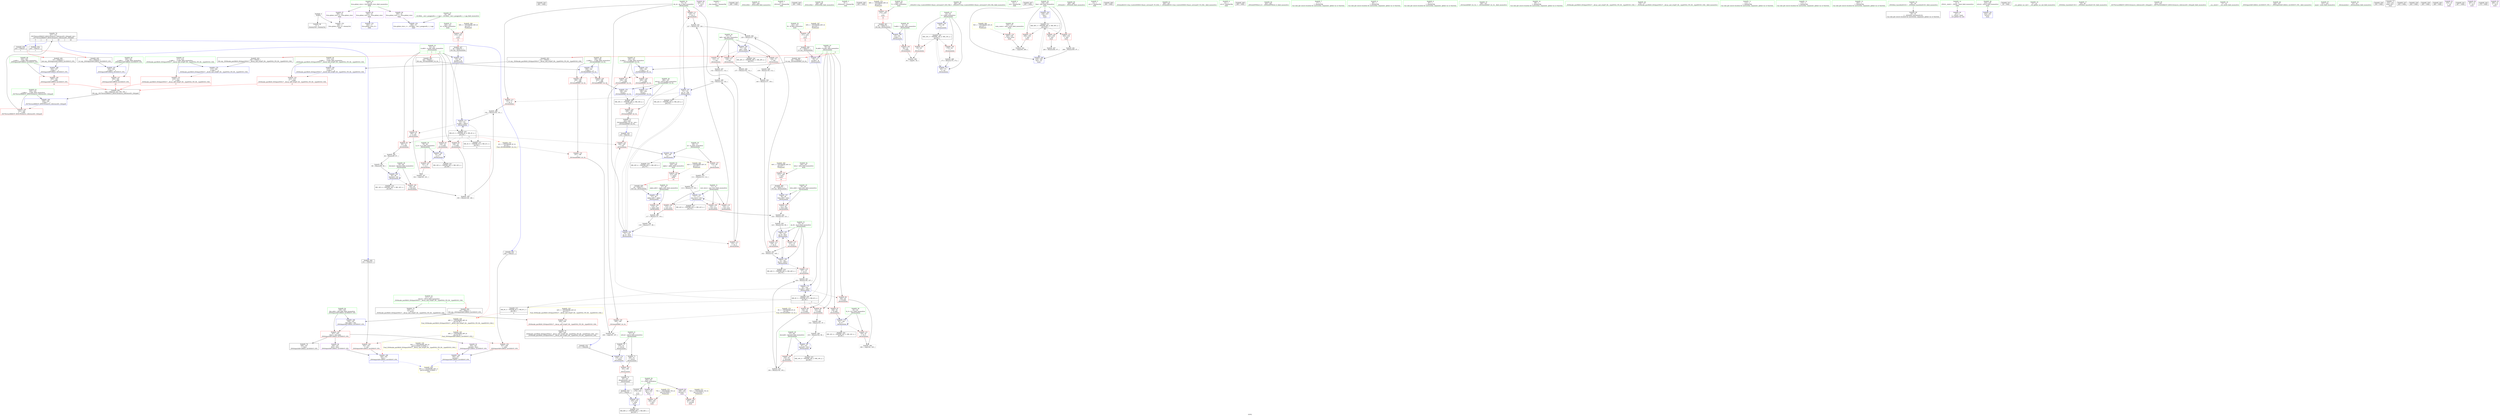 digraph "SVFG" {
	label="SVFG";

	Node0x55b699fe98e0 [shape=record,color=grey,label="{NodeID: 0\nNullPtr}"];
	Node0x55b699fe98e0 -> Node0x55b69a00f7e0[style=solid];
	Node0x55b699fe98e0 -> Node0x55b69a014e40[style=solid];
	Node0x55b69a04dba0 [shape=record,color=black,label="{NodeID: 443\n284 = PHI()\n}"];
	Node0x55b69a00da50 [shape=record,color=red,label="{NodeID: 111\n126\<--73\n\<--nb_A\n_Z6remainiiiix\n}"];
	Node0x55b69a00da50 -> Node0x55b69a0128c0[style=solid];
	Node0x55b69a00c500 [shape=record,color=green,label="{NodeID: 28\n65\<--66\ndecomA\<--decomA_field_insensitive\n_Z6remainiiiix\n}"];
	Node0x55b69a00c500 -> Node0x55b69a00e590[style=solid];
	Node0x55b69a00c500 -> Node0x55b69a015420[style=solid];
	Node0x55b69a01fe50 [shape=record,color=grey,label="{NodeID: 305\n198 = cmp(195, 197, )\n}"];
	Node0x55b69a0142b0 [shape=record,color=red,label="{NodeID: 139\n271\<--242\n\<--B\nmain\n|{<s0>14}}"];
	Node0x55b69a0142b0:s0 -> Node0x55b69a04ed30[style=solid,color=red];
	Node0x55b69a00ecd0 [shape=record,color=green,label="{NodeID: 56\n250\<--251\nr\<--r_field_insensitive\nmain\n}"];
	Node0x55b69a00ecd0 -> Node0x55b69a00fec0[style=solid];
	Node0x55b69a00ecd0 -> Node0x55b69a010910[style=solid];
	Node0x55b69a00ecd0 -> Node0x55b69a0109e0[style=solid];
	Node0x55b69a0159d0 [shape=record,color=blue,label="{NodeID: 167\n73\<--134\nnb_A\<--add\n_Z6remainiiiix\n}"];
	Node0x55b69a0159d0 -> Node0x55b69a00dbf0[style=dashed];
	Node0x55b69a0159d0 -> Node0x55b69a015760[style=dashed];
	Node0x55b69a0159d0 -> Node0x55b69a02cd70[style=dashed];
	Node0x55b69a010540 [shape=record,color=purple,label="{NodeID: 84\n294\<--14\n\<--.str.2\nmain\n}"];
	Node0x55b69a0053a0 [shape=record,color=green,label="{NodeID: 1\n7\<--1\n__dso_handle\<--dummyObj\nGlob }"];
	Node0x55b69a04dca0 [shape=record,color=black,label="{NodeID: 444\n288 = PHI()\n}"];
	Node0x55b69a00db20 [shape=record,color=red,label="{NodeID: 112\n133\<--73\n\<--nb_A\n_Z6remainiiiix\n}"];
	Node0x55b69a00db20 -> Node0x55b69a01f550[style=solid];
	Node0x55b69a00c5d0 [shape=record,color=green,label="{NodeID: 29\n67\<--68\ndecomB\<--decomB_field_insensitive\n_Z6remainiiiix\n}"];
	Node0x55b69a00c5d0 -> Node0x55b69a00d640[style=solid];
	Node0x55b69a00c5d0 -> Node0x55b69a0154f0[style=solid];
	Node0x55b69a01ffd0 [shape=record,color=grey,label="{NodeID: 306\n166 = cmp(164, 165, )\n}"];
	Node0x55b69a014380 [shape=record,color=red,label="{NodeID: 140\n272\<--244\n\<--alpha\nmain\n|{<s0>14}}"];
	Node0x55b69a014380:s0 -> Node0x55b69a04ee70[style=solid,color=red];
	Node0x55b69a00eda0 [shape=record,color=green,label="{NodeID: 57\n255\<--256\n_ZNSirsERi\<--_ZNSirsERi_field_insensitive\n}"];
	Node0x55b69a015aa0 [shape=record,color=blue,label="{NodeID: 168\n75\<--142\nnb_B\<--add13\n_Z6remainiiiix\n}"];
	Node0x55b69a015aa0 -> Node0x55b69a013040[style=dashed];
	Node0x55b69a015aa0 -> Node0x55b69a015830[style=dashed];
	Node0x55b69a015aa0 -> Node0x55b69a02d270[style=dashed];
	Node0x55b69a010610 [shape=record,color=purple,label="{NodeID: 85\n364\<--16\nllvm.global_ctors_0\<--llvm.global_ctors\nGlob }"];
	Node0x55b69a010610 -> Node0x55b69a014c70[style=solid];
	Node0x55b69a00a690 [shape=record,color=green,label="{NodeID: 2\n8\<--1\n_ZSt3cin\<--dummyObj\nGlob }"];
	Node0x55b69a04dd70 [shape=record,color=black,label="{NodeID: 445\n290 = PHI()\n}"];
	Node0x55b69a01c740 [shape=record,color=grey,label="{NodeID: 279\n111 = Binary(110, 112, )\n}"];
	Node0x55b69a01c740 -> Node0x55b69a01cec0[style=solid];
	Node0x55b69a00dbf0 [shape=record,color=red,label="{NodeID: 113\n151\<--73\n\<--nb_A\n_Z6remainiiiix\n}"];
	Node0x55b69a00dbf0 -> Node0x55b69a01f3d0[style=solid];
	Node0x55b69a00c6a0 [shape=record,color=green,label="{NodeID: 30\n69\<--70\nm\<--m_field_insensitive\n_Z6remainiiiix\n}"];
	Node0x55b69a00c6a0 -> Node0x55b69a00d710[style=solid];
	Node0x55b69a00c6a0 -> Node0x55b69a0155c0[style=solid];
	Node0x55b69a020150 [shape=record,color=grey,label="{NodeID: 307\n162 = cmp(160, 161, )\n}"];
	Node0x55b69a014450 [shape=record,color=red,label="{NodeID: 141\n273\<--246\n\<--beta\nmain\n|{<s0>14}}"];
	Node0x55b69a014450:s0 -> Node0x55b69a04efb0[style=solid,color=red];
	Node0x55b69a00eea0 [shape=record,color=green,label="{NodeID: 58\n268\<--269\n_ZNSirsERx\<--_ZNSirsERx_field_insensitive\n}"];
	Node0x55b69a032670 [shape=record,color=yellow,style=double,label="{NodeID: 335\n42V_1 = ENCHI(MR_42V_0)\npts\{212 \}\nFun[_ZSt9make_pairIRiS0_ESt4pairINSt17__decay_and_stripIT_E6__typeENS2_IT0_E6__typeEEOS3_OS6_]}"];
	Node0x55b69a032670 -> Node0x55b69a013dd0[style=dashed];
	Node0x55b69a015b70 [shape=record,color=blue,label="{NodeID: 169\n79\<--144\nA_O\<--\n_Z6remainiiiix\n}"];
	Node0x55b69a015b70 -> Node0x55b69a013340[style=dashed];
	Node0x55b69a015b70 -> Node0x55b69a015b70[style=dashed];
	Node0x55b69a015b70 -> Node0x55b69a02e070[style=dashed];
	Node0x55b69a010710 [shape=record,color=purple,label="{NodeID: 86\n365\<--16\nllvm.global_ctors_1\<--llvm.global_ctors\nGlob }"];
	Node0x55b69a010710 -> Node0x55b69a014d40[style=solid];
	Node0x55b69a00a720 [shape=record,color=green,label="{NodeID: 3\n9\<--1\n_ZSt4cout\<--dummyObj\nGlob }"];
	Node0x55b69a04dea0 [shape=record,color=black,label="{NodeID: 446\n293 = PHI()\n}"];
	Node0x55b69a01c8c0 [shape=record,color=grey,label="{NodeID: 280\n103 = Binary(102, 99, )\n}"];
	Node0x55b69a01c8c0 -> Node0x55b69a0154f0[style=solid];
	Node0x55b69a00dcc0 [shape=record,color=red,label="{NodeID: 114\n128\<--75\n\<--nb_B\n_Z6remainiiiix\n}"];
	Node0x55b69a00dcc0 -> Node0x55b69a012a40[style=solid];
	Node0x55b69a00c770 [shape=record,color=green,label="{NodeID: 31\n71\<--72\nnew_born\<--new_born_field_insensitive\n_Z6remainiiiix\n}"];
	Node0x55b69a00c770 -> Node0x55b69a00d7e0[style=solid];
	Node0x55b69a00c770 -> Node0x55b69a00d8b0[style=solid];
	Node0x55b69a00c770 -> Node0x55b69a00d980[style=solid];
	Node0x55b69a00c770 -> Node0x55b69a015690[style=solid];
	Node0x55b69a0202d0 [shape=record,color=grey,label="{NodeID: 308\n93 = cmp(91, 92, )\n}"];
	Node0x55b69a014520 [shape=record,color=red,label="{NodeID: 142\n274\<--248\n\<--Y\nmain\n|{<s0>14}}"];
	Node0x55b69a014520:s0 -> Node0x55b69a04f0f0[style=solid,color=red];
	Node0x55b69a00efa0 [shape=record,color=green,label="{NodeID: 59\n280\<--281\n_ZStlsISt11char_traitsIcEERSt13basic_ostreamIcT_ES5_PKc\<--_ZStlsISt11char_traitsIcEERSt13basic_ostreamIcT_ES5_PKc_field_insensitive\n}"];
	Node0x55b69a015c40 [shape=record,color=blue,label="{NodeID: 170\n81\<--146\nB_O\<--\n_Z6remainiiiix\n}"];
	Node0x55b69a015c40 -> Node0x55b69a013410[style=dashed];
	Node0x55b69a015c40 -> Node0x55b69a015c40[style=dashed];
	Node0x55b69a015c40 -> Node0x55b69a02e570[style=dashed];
	Node0x55b69a010810 [shape=record,color=purple,label="{NodeID: 87\n366\<--16\nllvm.global_ctors_2\<--llvm.global_ctors\nGlob }"];
	Node0x55b69a010810 -> Node0x55b69a014e40[style=solid];
	Node0x55b69a00a9d0 [shape=record,color=green,label="{NodeID: 4\n10\<--1\n.str\<--dummyObj\nGlob }"];
	Node0x55b69a04dfa0 [shape=record,color=black,label="{NodeID: 447\n295 = PHI()\n}"];
	Node0x55b69a034ad0 [shape=record,color=yellow,style=double,label="{NodeID: 364\n54V_1 = ENCHI(MR_54V_0)\npts\{237 \}\nFun[main]}"];
	Node0x55b69a034ad0 -> Node0x55b69a013ea0[style=dashed];
	Node0x55b69a01ca40 [shape=record,color=grey,label="{NodeID: 281\n306 = Binary(305, 97, )\n}"];
	Node0x55b69a01ca40 -> Node0x55b69a0167a0[style=solid];
	Node0x55b69a012fb0 [shape=record,color=red,label="{NodeID: 115\n141\<--75\n\<--nb_B\n_Z6remainiiiix\n}"];
	Node0x55b69a012fb0 -> Node0x55b69a012ec0[style=solid];
	Node0x55b69a00c840 [shape=record,color=green,label="{NodeID: 32\n73\<--74\nnb_A\<--nb_A_field_insensitive\n_Z6remainiiiix\n}"];
	Node0x55b69a00c840 -> Node0x55b69a00da50[style=solid];
	Node0x55b69a00c840 -> Node0x55b69a00db20[style=solid];
	Node0x55b69a00c840 -> Node0x55b69a00dbf0[style=solid];
	Node0x55b69a00c840 -> Node0x55b69a015760[style=solid];
	Node0x55b69a00c840 -> Node0x55b69a0159d0[style=solid];
	Node0x55b69a02a070 [shape=record,color=black,label="{NodeID: 309\nMR_36V_3 = PHI(MR_36V_4, MR_36V_2, )\npts\{187 \}\n}"];
	Node0x55b69a02a070 -> Node0x55b69a013680[style=dashed];
	Node0x55b69a0145f0 [shape=record,color=red,label="{NodeID: 143\n292\<--291\n\<--first\nmain\n}"];
	Node0x55b69a00f0a0 [shape=record,color=green,label="{NodeID: 60\n285\<--286\n_ZNSolsEi\<--_ZNSolsEi_field_insensitive\n}"];
	Node0x55b69a015d10 [shape=record,color=blue,label="{NodeID: 171\n53\<--152\nA.addr\<--add15\n_Z6remainiiiix\n}"];
	Node0x55b69a015d10 -> Node0x55b69a010ec0[style=dashed];
	Node0x55b69a015d10 -> Node0x55b69a02af70[style=dashed];
	Node0x55b69a015d10 -> Node0x55b69a02ea70[style=dashed];
	Node0x55b69a010910 [shape=record,color=purple,label="{NodeID: 88\n291\<--250\nfirst\<--r\nmain\n}"];
	Node0x55b69a010910 -> Node0x55b69a0145f0[style=solid];
	Node0x55b69a00aa60 [shape=record,color=green,label="{NodeID: 5\n12\<--1\n.str.1\<--dummyObj\nGlob }"];
	Node0x55b69a04e0a0 [shape=record,color=black,label="{NodeID: 448\n298 = PHI()\n}"];
	Node0x55b69a01cbc0 [shape=record,color=grey,label="{NodeID: 282\n96 = Binary(95, 97, )\n}"];
	Node0x55b69a01cbc0 -> Node0x55b69a01cd40[style=solid];
	Node0x55b69a013040 [shape=record,color=red,label="{NodeID: 116\n157\<--75\n\<--nb_B\n_Z6remainiiiix\n}"];
	Node0x55b69a013040 -> Node0x55b69a01f850[style=solid];
	Node0x55b69a00c910 [shape=record,color=green,label="{NodeID: 33\n75\<--76\nnb_B\<--nb_B_field_insensitive\n_Z6remainiiiix\n}"];
	Node0x55b69a00c910 -> Node0x55b69a00dcc0[style=solid];
	Node0x55b69a00c910 -> Node0x55b69a012fb0[style=solid];
	Node0x55b69a00c910 -> Node0x55b69a013040[style=solid];
	Node0x55b69a00c910 -> Node0x55b69a015830[style=solid];
	Node0x55b69a00c910 -> Node0x55b69a015aa0[style=solid];
	Node0x55b69a02a570 [shape=record,color=black,label="{NodeID: 310\nMR_68V_2 = PHI(MR_68V_3, MR_68V_1, )\npts\{251 \}\n}"];
	Node0x55b69a02a570 -> Node0x55b69a0166d0[style=dashed];
	Node0x55b69a0146c0 [shape=record,color=red,label="{NodeID: 144\n297\<--296\n\<--second\nmain\n}"];
	Node0x55b69a00f1a0 [shape=record,color=green,label="{NodeID: 61\n300\<--301\n_ZSt4endlIcSt11char_traitsIcEERSt13basic_ostreamIT_T0_ES6_\<--_ZSt4endlIcSt11char_traitsIcEERSt13basic_ostreamIT_T0_ES6__field_insensitive\n}"];
	Node0x55b69a033350 [shape=record,color=yellow,style=double,label="{NodeID: 338\n48V_1 = ENCHI(MR_48V_0)\npts\{54 56 \}\nFun[_ZSt9make_pairIRiS0_ESt4pairINSt17__decay_and_stripIT_E6__typeENS2_IT0_E6__typeEEOS3_OS6_]|{<s0>7}}"];
	Node0x55b69a033350:s0 -> Node0x55b69a0339a0[style=dashed,color=red];
	Node0x55b69a015de0 [shape=record,color=blue,label="{NodeID: 172\n55\<--158\nB.addr\<--add17\n_Z6remainiiiix\n}"];
	Node0x55b69a015de0 -> Node0x55b69a00e0b0[style=dashed];
	Node0x55b69a015de0 -> Node0x55b69a02b470[style=dashed];
	Node0x55b69a015de0 -> Node0x55b69a02ef70[style=dashed];
	Node0x55b69a0109e0 [shape=record,color=purple,label="{NodeID: 89\n296\<--250\nsecond\<--r\nmain\n}"];
	Node0x55b69a0109e0 -> Node0x55b69a0146c0[style=solid];
	Node0x55b69a00aaf0 [shape=record,color=green,label="{NodeID: 6\n14\<--1\n.str.2\<--dummyObj\nGlob }"];
	Node0x55b69a04e1a0 [shape=record,color=black,label="{NodeID: 449\n299 = PHI()\n}"];
	Node0x55b69a034c90 [shape=record,color=yellow,style=double,label="{NodeID: 366\n58V_1 = ENCHI(MR_58V_0)\npts\{241 \}\nFun[main]}"];
	Node0x55b69a034c90 -> Node0x55b69a0141e0[style=dashed];
	Node0x55b69a01cd40 [shape=record,color=grey,label="{NodeID: 283\n98 = Binary(96, 99, )\n}"];
	Node0x55b69a01cd40 -> Node0x55b69a015420[style=solid];
	Node0x55b69a0130d0 [shape=record,color=red,label="{NodeID: 117\n131\<--77\n\<--left\n_Z6remainiiiix\n}"];
	Node0x55b69a0130d0 -> Node0x55b69a01f250[style=solid];
	Node0x55b69a00c9e0 [shape=record,color=green,label="{NodeID: 34\n77\<--78\nleft\<--left_field_insensitive\n_Z6remainiiiix\n}"];
	Node0x55b69a00c9e0 -> Node0x55b69a0130d0[style=solid];
	Node0x55b69a00c9e0 -> Node0x55b69a0131a0[style=solid];
	Node0x55b69a00c9e0 -> Node0x55b69a013270[style=solid];
	Node0x55b69a00c9e0 -> Node0x55b69a015900[style=solid];
	Node0x55b69a02aa70 [shape=record,color=black,label="{NodeID: 311\nMR_56V_3 = PHI(MR_56V_4, MR_56V_2, )\npts\{239 \}\n}"];
	Node0x55b69a02aa70 -> Node0x55b69a013f70[style=dashed];
	Node0x55b69a02aa70 -> Node0x55b69a014040[style=dashed];
	Node0x55b69a02aa70 -> Node0x55b69a014110[style=dashed];
	Node0x55b69a02aa70 -> Node0x55b69a0167a0[style=dashed];
	Node0x55b69a014790 [shape=record,color=red,label="{NodeID: 145\n332\<--329\n\<--__t.addr\n_ZSt7forwardIRiEOT_RNSt16remove_referenceIS1_E4typeE\n}"];
	Node0x55b69a014790 -> Node0x55b69a010060[style=solid];
	Node0x55b69a00f2a0 [shape=record,color=green,label="{NodeID: 62\n302\<--303\n_ZNSolsEPFRSoS_E\<--_ZNSolsEPFRSoS_E_field_insensitive\n}"];
	Node0x55b69a033430 [shape=record,color=yellow,style=double,label="{NodeID: 339\n50V_1 = ENCHI(MR_50V_0)\npts\{2120000 2120001 \}\nFun[_ZSt9make_pairIRiS0_ESt4pairINSt17__decay_and_stripIT_E6__typeENS2_IT0_E6__typeEEOS3_OS6_]|{<s0>7|<s1>7}}"];
	Node0x55b69a033430:s0 -> Node0x55b69a016bb0[style=dashed,color=red];
	Node0x55b69a033430:s1 -> Node0x55b69a016c80[style=dashed,color=red];
	Node0x55b69a015eb0 [shape=record,color=blue,label="{NodeID: 173\n63\<--171\ni\<--inc\n_Z6remainiiiix\n}"];
	Node0x55b69a015eb0 -> Node0x55b69a02f470[style=dashed];
	Node0x55b69a010ab0 [shape=record,color=purple,label="{NodeID: 90\n349\<--347\nfirst\<--this1\n_ZNSt4pairIiiEC2IRiS2_Lb1EEEOT_OT0_\n}"];
	Node0x55b69a010ab0 -> Node0x55b69a016bb0[style=solid];
	Node0x55b69a00ab80 [shape=record,color=green,label="{NodeID: 7\n17\<--1\n\<--dummyObj\nCan only get source location for instruction, argument, global var or function.}"];
	Node0x55b69a04e270 [shape=record,color=black,label="{NodeID: 450\n351 = PHI(327, )\n}"];
	Node0x55b69a04e270 -> Node0x55b69a014ad0[style=solid];
	Node0x55b69a034d70 [shape=record,color=yellow,style=double,label="{NodeID: 367\n60V_1 = ENCHI(MR_60V_0)\npts\{243 \}\nFun[main]}"];
	Node0x55b69a034d70 -> Node0x55b69a0142b0[style=dashed];
	Node0x55b69a01cec0 [shape=record,color=grey,label="{NodeID: 284\n113 = Binary(111, 99, )\n}"];
	Node0x55b69a01cec0 -> Node0x55b69a015690[style=solid];
	Node0x55b69a0131a0 [shape=record,color=red,label="{NodeID: 118\n136\<--77\n\<--left\n_Z6remainiiiix\n}"];
	Node0x55b69a0131a0 -> Node0x55b69a01f0d0[style=solid];
	Node0x55b69a00cab0 [shape=record,color=green,label="{NodeID: 35\n79\<--80\nA_O\<--A_O_field_insensitive\n_Z6remainiiiix\n}"];
	Node0x55b69a00cab0 -> Node0x55b69a013340[style=solid];
	Node0x55b69a00cab0 -> Node0x55b69a015b70[style=solid];
	Node0x55b69a02af70 [shape=record,color=black,label="{NodeID: 312\nMR_4V_5 = PHI(MR_4V_4, MR_4V_3, )\npts\{54 \}\n|{<s0>4}}"];
	Node0x55b69a02af70:s0 -> Node0x55b69a033350[style=dashed,color=red];
	Node0x55b69a014860 [shape=record,color=red,label="{NodeID: 146\n347\<--338\nthis1\<--this.addr\n_ZNSt4pairIiiEC2IRiS2_Lb1EEEOT_OT0_\n}"];
	Node0x55b69a014860 -> Node0x55b69a010130[style=solid];
	Node0x55b69a014860 -> Node0x55b69a010ab0[style=solid];
	Node0x55b69a014860 -> Node0x55b69a010b80[style=solid];
	Node0x55b69a00f3a0 [shape=record,color=green,label="{NodeID: 63\n329\<--330\n__t.addr\<--__t.addr_field_insensitive\n_ZSt7forwardIRiEOT_RNSt16remove_referenceIS1_E4typeE\n}"];
	Node0x55b69a00f3a0 -> Node0x55b69a014790[style=solid];
	Node0x55b69a00f3a0 -> Node0x55b69a016870[style=solid];
	Node0x55b69a015f80 [shape=record,color=blue,label="{NodeID: 174\n178\<--175\n\<--call20\n_Z6remainiiiix\n}"];
	Node0x55b69a015f80 -> Node0x55b69a0135b0[style=dashed];
	Node0x55b69a010b80 [shape=record,color=purple,label="{NodeID: 91\n354\<--347\nsecond\<--this1\n_ZNSt4pairIiiEC2IRiS2_Lb1EEEOT_OT0_\n}"];
	Node0x55b69a010b80 -> Node0x55b69a016c80[style=solid];
	Node0x55b69a00b3c0 [shape=record,color=green,label="{NodeID: 8\n89\<--1\n\<--dummyObj\nCan only get source location for instruction, argument, global var or function.}"];
	Node0x55b69a04e470 [shape=record,color=black,label="{NodeID: 451\n356 = PHI(327, )\n}"];
	Node0x55b69a04e470 -> Node0x55b69a014ba0[style=solid];
	Node0x55b69a02d770 [shape=record,color=yellow,style=double,label="{NodeID: 368\n62V_1 = ENCHI(MR_62V_0)\npts\{245 \}\nFun[main]}"];
	Node0x55b69a02d770 -> Node0x55b69a014380[style=dashed];
	Node0x55b69a011fc0 [shape=record,color=grey,label="{NodeID: 285\n117 = Binary(115, 116, )\n}"];
	Node0x55b69a011fc0 -> Node0x55b69a012140[style=solid];
	Node0x55b69a013270 [shape=record,color=red,label="{NodeID: 119\n138\<--77\n\<--left\n_Z6remainiiiix\n}"];
	Node0x55b69a013270 -> Node0x55b69a012440[style=solid];
	Node0x55b69a00cb80 [shape=record,color=green,label="{NodeID: 36\n81\<--82\nB_O\<--B_O_field_insensitive\n_Z6remainiiiix\n}"];
	Node0x55b69a00cb80 -> Node0x55b69a013410[style=solid];
	Node0x55b69a00cb80 -> Node0x55b69a015c40[style=solid];
	Node0x55b69a02b470 [shape=record,color=black,label="{NodeID: 313\nMR_6V_5 = PHI(MR_6V_4, MR_6V_3, )\npts\{56 \}\n|{<s0>4}}"];
	Node0x55b69a02b470:s0 -> Node0x55b69a033350[style=dashed,color=red];
	Node0x55b69a014930 [shape=record,color=red,label="{NodeID: 147\n350\<--340\n\<--__x.addr\n_ZNSt4pairIiiEC2IRiS2_Lb1EEEOT_OT0_\n|{<s0>23}}"];
	Node0x55b69a014930:s0 -> Node0x55b69a04f230[style=solid,color=red];
	Node0x55b69a00f470 [shape=record,color=green,label="{NodeID: 64\n338\<--339\nthis.addr\<--this.addr_field_insensitive\n_ZNSt4pairIiiEC2IRiS2_Lb1EEEOT_OT0_\n}"];
	Node0x55b69a00f470 -> Node0x55b69a014860[style=solid];
	Node0x55b69a00f470 -> Node0x55b69a016940[style=solid];
	Node0x55b69a016050 [shape=record,color=blue,label="{NodeID: 175\n188\<--184\n__a.addr\<--__a\n_ZSt3minIiERKT_S2_S2_\n}"];
	Node0x55b69a016050 -> Node0x55b69a013750[style=dashed];
	Node0x55b69a016050 -> Node0x55b69a013820[style=dashed];
	Node0x55b69a010c50 [shape=record,color=red,label="{NodeID: 92\n95\<--53\n\<--A.addr\n_Z6remainiiiix\n}"];
	Node0x55b69a010c50 -> Node0x55b69a01cbc0[style=solid];
	Node0x55b69a00b450 [shape=record,color=green,label="{NodeID: 9\n97\<--1\n\<--dummyObj\nCan only get source location for instruction, argument, global var or function.}"];
	Node0x55b69a04e5b0 [shape=record,color=black,label="{NodeID: 452\n209 = PHI(53, )\n0th arg _ZSt9make_pairIRiS0_ESt4pairINSt17__decay_and_stripIT_E6__typeENS2_IT0_E6__typeEEOS3_OS6_ }"];
	Node0x55b69a04e5b0 -> Node0x55b69a016390[style=solid];
	Node0x55b69a02d850 [shape=record,color=yellow,style=double,label="{NodeID: 369\n64V_1 = ENCHI(MR_64V_0)\npts\{247 \}\nFun[main]}"];
	Node0x55b69a02d850 -> Node0x55b69a014450[style=dashed];
	Node0x55b69a012140 [shape=record,color=grey,label="{NodeID: 286\n118 = Binary(117, 99, )\n}"];
	Node0x55b69a012140 -> Node0x55b69a015760[style=solid];
	Node0x55b69a013340 [shape=record,color=red,label="{NodeID: 120\n161\<--79\n\<--A_O\n_Z6remainiiiix\n}"];
	Node0x55b69a013340 -> Node0x55b69a020150[style=solid];
	Node0x55b69a00cc50 [shape=record,color=green,label="{NodeID: 37\n106\<--107\n_ZSt3minIiERKT_S2_S2_\<--_ZSt3minIiERKT_S2_S2__field_insensitive\n}"];
	Node0x55b69a02b970 [shape=record,color=black,label="{NodeID: 314\nMR_16V_4 = PHI(MR_16V_3, MR_16V_2, )\npts\{66 \}\n}"];
	Node0x55b69a014a00 [shape=record,color=red,label="{NodeID: 148\n355\<--342\n\<--__y.addr\n_ZNSt4pairIiiEC2IRiS2_Lb1EEEOT_OT0_\n|{<s0>24}}"];
	Node0x55b69a014a00:s0 -> Node0x55b69a04f230[style=solid,color=red];
	Node0x55b69a00f540 [shape=record,color=green,label="{NodeID: 65\n340\<--341\n__x.addr\<--__x.addr_field_insensitive\n_ZNSt4pairIiiEC2IRiS2_Lb1EEEOT_OT0_\n}"];
	Node0x55b69a00f540 -> Node0x55b69a014930[style=solid];
	Node0x55b69a00f540 -> Node0x55b69a016a10[style=solid];
	Node0x55b69a016120 [shape=record,color=blue,label="{NodeID: 176\n190\<--185\n__b.addr\<--__b\n_ZSt3minIiERKT_S2_S2_\n}"];
	Node0x55b69a016120 -> Node0x55b69a0138f0[style=dashed];
	Node0x55b69a016120 -> Node0x55b69a0139c0[style=dashed];
	Node0x55b69a010d20 [shape=record,color=red,label="{NodeID: 93\n144\<--53\n\<--A.addr\n_Z6remainiiiix\n}"];
	Node0x55b69a010d20 -> Node0x55b69a015b70[style=solid];
	Node0x55b69a00b4e0 [shape=record,color=green,label="{NodeID: 10\n99\<--1\n\<--dummyObj\nCan only get source location for instruction, argument, global var or function.}"];
	Node0x55b69a04e6f0 [shape=record,color=black,label="{NodeID: 453\n210 = PHI(55, )\n1st arg _ZSt9make_pairIRiS0_ESt4pairINSt17__decay_and_stripIT_E6__typeENS2_IT0_E6__typeEEOS3_OS6_ }"];
	Node0x55b69a04e6f0 -> Node0x55b69a016460[style=solid];
	Node0x55b69a02d930 [shape=record,color=yellow,style=double,label="{NodeID: 370\n66V_1 = ENCHI(MR_66V_0)\npts\{249 \}\nFun[main]}"];
	Node0x55b69a02d930 -> Node0x55b69a014520[style=dashed];
	Node0x55b69a0122c0 [shape=record,color=grey,label="{NodeID: 287\n283 = Binary(282, 97, )\n}"];
	Node0x55b69a013410 [shape=record,color=red,label="{NodeID: 121\n165\<--81\n\<--B_O\n_Z6remainiiiix\n}"];
	Node0x55b69a013410 -> Node0x55b69a01ffd0[style=solid];
	Node0x55b69a00cd50 [shape=record,color=green,label="{NodeID: 38\n176\<--177\n_ZSt9make_pairIRiS0_ESt4pairINSt17__decay_and_stripIT_E6__typeENS2_IT0_E6__typeEEOS3_OS6_\<--_ZSt9make_pairIRiS0_ESt4pairINSt17__decay_and_stripIT_E6__typeENS2_IT0_E6__typeEEOS3_OS6__field_insensitive\n}"];
	Node0x55b69a02be70 [shape=record,color=black,label="{NodeID: 315\nMR_18V_4 = PHI(MR_18V_3, MR_18V_2, )\npts\{68 \}\n}"];
	Node0x55b69a014ad0 [shape=record,color=red,label="{NodeID: 149\n352\<--351\n\<--call\n_ZNSt4pairIiiEC2IRiS2_Lb1EEEOT_OT0_\n}"];
	Node0x55b69a014ad0 -> Node0x55b69a016bb0[style=solid];
	Node0x55b69a00f610 [shape=record,color=green,label="{NodeID: 66\n342\<--343\n__y.addr\<--__y.addr_field_insensitive\n_ZNSt4pairIiiEC2IRiS2_Lb1EEEOT_OT0_\n}"];
	Node0x55b69a00f610 -> Node0x55b69a014a00[style=solid];
	Node0x55b69a00f610 -> Node0x55b69a016ae0[style=solid];
	Node0x55b69a0161f0 [shape=record,color=blue,label="{NodeID: 177\n186\<--200\nretval\<--\n_ZSt3minIiERKT_S2_S2_\n}"];
	Node0x55b69a0161f0 -> Node0x55b69a02a070[style=dashed];
	Node0x55b69a010df0 [shape=record,color=red,label="{NodeID: 94\n148\<--53\n\<--A.addr\n_Z6remainiiiix\n}"];
	Node0x55b69a010df0 -> Node0x55b69a01f6d0[style=solid];
	Node0x55b69a00b5b0 [shape=record,color=green,label="{NodeID: 11\n112\<--1\n\<--dummyObj\nCan only get source location for instruction, argument, global var or function.}"];
	Node0x55b69a04e830 [shape=record,color=black,label="{NodeID: 454\n335 = PHI(211, )\n0th arg _ZNSt4pairIiiEC2IRiS2_Lb1EEEOT_OT0_ }"];
	Node0x55b69a04e830 -> Node0x55b69a016940[style=solid];
	Node0x55b69a012440 [shape=record,color=grey,label="{NodeID: 288\n139 = Binary(138, 112, )\n}"];
	Node0x55b69a012440 -> Node0x55b69a01fb50[style=solid];
	Node0x55b69a0134e0 [shape=record,color=red,label="{NodeID: 122\n108\<--105\n\<--call\n_Z6remainiiiix\n}"];
	Node0x55b69a0134e0 -> Node0x55b69a0155c0[style=solid];
	Node0x55b69a00ce50 [shape=record,color=green,label="{NodeID: 39\n186\<--187\nretval\<--retval_field_insensitive\n_ZSt3minIiERKT_S2_S2_\n}"];
	Node0x55b69a00ce50 -> Node0x55b69a013680[style=solid];
	Node0x55b69a00ce50 -> Node0x55b69a0161f0[style=solid];
	Node0x55b69a00ce50 -> Node0x55b69a0162c0[style=solid];
	Node0x55b69a02c370 [shape=record,color=black,label="{NodeID: 316\nMR_20V_4 = PHI(MR_20V_3, MR_20V_2, )\npts\{70 \}\n}"];
	Node0x55b69a014ba0 [shape=record,color=red,label="{NodeID: 150\n357\<--356\n\<--call2\n_ZNSt4pairIiiEC2IRiS2_Lb1EEEOT_OT0_\n}"];
	Node0x55b69a014ba0 -> Node0x55b69a016c80[style=solid];
	Node0x55b69a00f6e0 [shape=record,color=green,label="{NodeID: 67\n18\<--360\n_GLOBAL__sub_I_pangjun92_1_1.cpp\<--_GLOBAL__sub_I_pangjun92_1_1.cpp_field_insensitive\n}"];
	Node0x55b69a00f6e0 -> Node0x55b69a014d40[style=solid];
	Node0x55b69a0162c0 [shape=record,color=blue,label="{NodeID: 178\n186\<--203\nretval\<--\n_ZSt3minIiERKT_S2_S2_\n}"];
	Node0x55b69a0162c0 -> Node0x55b69a02a070[style=dashed];
	Node0x55b69a010ec0 [shape=record,color=red,label="{NodeID: 95\n160\<--53\n\<--A.addr\n_Z6remainiiiix\n}"];
	Node0x55b69a010ec0 -> Node0x55b69a020150[style=solid];
	Node0x55b69a00b680 [shape=record,color=green,label="{NodeID: 12\n172\<--1\n\<--dummyObj\nCan only get source location for instruction, argument, global var or function.}"];
	Node0x55b69a04e970 [shape=record,color=black,label="{NodeID: 455\n336 = PHI(220, )\n1st arg _ZNSt4pairIiiEC2IRiS2_Lb1EEEOT_OT0_ }"];
	Node0x55b69a04e970 -> Node0x55b69a016a10[style=solid];
	Node0x55b69a02daf0 [shape=record,color=yellow,style=double,label="{NodeID: 372\n70V_1 = ENCHI(MR_70V_0)\npts\{2510000 \}\nFun[main]}"];
	Node0x55b69a02daf0 -> Node0x55b69a0145f0[style=dashed];
	Node0x55b69a0125c0 [shape=record,color=grey,label="{NodeID: 289\n171 = Binary(170, 172, )\n}"];
	Node0x55b69a0125c0 -> Node0x55b69a015eb0[style=solid];
	Node0x55b69a0135b0 [shape=record,color=red,label="{NodeID: 123\n181\<--180\n\<--\n_Z6remainiiiix\n}"];
	Node0x55b69a0135b0 -> Node0x55b69a00fb80[style=solid];
	Node0x55b69a00cf20 [shape=record,color=green,label="{NodeID: 40\n188\<--189\n__a.addr\<--__a.addr_field_insensitive\n_ZSt3minIiERKT_S2_S2_\n}"];
	Node0x55b69a00cf20 -> Node0x55b69a013750[style=solid];
	Node0x55b69a00cf20 -> Node0x55b69a013820[style=solid];
	Node0x55b69a00cf20 -> Node0x55b69a016050[style=solid];
	Node0x55b69a02c870 [shape=record,color=black,label="{NodeID: 317\nMR_22V_4 = PHI(MR_22V_3, MR_22V_2, )\npts\{72 \}\n}"];
	Node0x55b69a014c70 [shape=record,color=blue,label="{NodeID: 151\n364\<--17\nllvm.global_ctors_0\<--\nGlob }"];
	Node0x55b69a00f7e0 [shape=record,color=black,label="{NodeID: 68\n2\<--3\ndummyVal\<--dummyVal\n}"];
	Node0x55b69a0339a0 [shape=record,color=yellow,style=double,label="{NodeID: 345\n48V_1 = ENCHI(MR_48V_0)\npts\{54 56 \}\nFun[_ZNSt4pairIiiEC2IRiS2_Lb1EEEOT_OT0_]}"];
	Node0x55b69a0339a0 -> Node0x55b69a014ad0[style=dashed];
	Node0x55b69a0339a0 -> Node0x55b69a014ba0[style=dashed];
	Node0x55b69a016390 [shape=record,color=blue,label="{NodeID: 179\n213\<--209\n__x.addr\<--__x\n_ZSt9make_pairIRiS0_ESt4pairINSt17__decay_and_stripIT_E6__typeENS2_IT0_E6__typeEEOS3_OS6_\n}"];
	Node0x55b69a016390 -> Node0x55b69a013c30[style=dashed];
	Node0x55b69a00de40 [shape=record,color=red,label="{NodeID: 96\n101\<--55\n\<--B.addr\n_Z6remainiiiix\n}"];
	Node0x55b69a00de40 -> Node0x55b69a012740[style=solid];
	Node0x55b69a00b750 [shape=record,color=green,label="{NodeID: 13\n253\<--1\n\<--dummyObj\nCan only get source location for instruction, argument, global var or function.}"];
	Node0x55b69a04eab0 [shape=record,color=black,label="{NodeID: 456\n337 = PHI(224, )\n2nd arg _ZNSt4pairIiiEC2IRiS2_Lb1EEEOT_OT0_ }"];
	Node0x55b69a04eab0 -> Node0x55b69a016ae0[style=solid];
	Node0x55b69a02dbd0 [shape=record,color=yellow,style=double,label="{NodeID: 373\n72V_1 = ENCHI(MR_72V_0)\npts\{2510001 \}\nFun[main]}"];
	Node0x55b69a02dbd0 -> Node0x55b69a0146c0[style=dashed];
	Node0x55b69a012740 [shape=record,color=grey,label="{NodeID: 290\n102 = Binary(101, 97, )\n}"];
	Node0x55b69a012740 -> Node0x55b69a01c8c0[style=solid];
	Node0x55b69a013680 [shape=record,color=red,label="{NodeID: 124\n206\<--186\n\<--retval\n_ZSt3minIiERKT_S2_S2_\n}"];
	Node0x55b69a013680 -> Node0x55b69a00fc50[style=solid];
	Node0x55b69a00cff0 [shape=record,color=green,label="{NodeID: 41\n190\<--191\n__b.addr\<--__b.addr_field_insensitive\n_ZSt3minIiERKT_S2_S2_\n}"];
	Node0x55b69a00cff0 -> Node0x55b69a0138f0[style=solid];
	Node0x55b69a00cff0 -> Node0x55b69a0139c0[style=solid];
	Node0x55b69a00cff0 -> Node0x55b69a016120[style=solid];
	Node0x55b69a02cd70 [shape=record,color=black,label="{NodeID: 318\nMR_24V_5 = PHI(MR_24V_4, MR_24V_2, )\npts\{74 \}\n}"];
	Node0x55b69a014d40 [shape=record,color=blue,label="{NodeID: 152\n365\<--18\nllvm.global_ctors_1\<--_GLOBAL__sub_I_pangjun92_1_1.cpp\nGlob }"];
	Node0x55b69a00f8e0 [shape=record,color=black,label="{NodeID: 69\n29\<--30\n\<--_ZNSt8ios_base4InitD1Ev\nCan only get source location for instruction, argument, global var or function.}"];
	Node0x55b69a03b8b0 [shape=record,color=yellow,style=double,label="{NodeID: 429\n50V_2 = CSCHI(MR_50V_1)\npts\{2120000 2120001 \}\nCS[]}"];
	Node0x55b69a016460 [shape=record,color=blue,label="{NodeID: 180\n215\<--210\n__y.addr\<--__y\n_ZSt9make_pairIRiS0_ESt4pairINSt17__decay_and_stripIT_E6__typeENS2_IT0_E6__typeEEOS3_OS6_\n}"];
	Node0x55b69a016460 -> Node0x55b69a013d00[style=dashed];
	Node0x55b69a00df10 [shape=record,color=red,label="{NodeID: 97\n146\<--55\n\<--B.addr\n_Z6remainiiiix\n}"];
	Node0x55b69a00df10 -> Node0x55b69a015c40[style=solid];
	Node0x55b69a00b850 [shape=record,color=green,label="{NodeID: 14\n4\<--6\n_ZStL8__ioinit\<--_ZStL8__ioinit_field_insensitive\nGlob }"];
	Node0x55b69a00b850 -> Node0x55b69a010200[style=solid];
	Node0x55b69a04ebf0 [shape=record,color=black,label="{NodeID: 457\n46 = PHI(270, )\n0th arg _Z6remainiiiix }"];
	Node0x55b69a04ebf0 -> Node0x55b69a014f40[style=solid];
	Node0x55b69a02dcb0 [shape=record,color=yellow,style=double,label="{NodeID: 374\n4V_1 = ENCHI(MR_4V_0)\npts\{54 \}\nFun[_ZSt3minIiERKT_S2_S2_]}"];
	Node0x55b69a02dcb0 -> Node0x55b69a013b60[style=dashed];
	Node0x55b69a0128c0 [shape=record,color=grey,label="{NodeID: 291\n127 = Binary(125, 126, )\n}"];
	Node0x55b69a0128c0 -> Node0x55b69a012a40[style=solid];
	Node0x55b69a013750 [shape=record,color=red,label="{NodeID: 125\n196\<--188\n\<--__a.addr\n_ZSt3minIiERKT_S2_S2_\n}"];
	Node0x55b69a013750 -> Node0x55b69a013b60[style=solid];
	Node0x55b69a00d0c0 [shape=record,color=green,label="{NodeID: 42\n211\<--212\nretval\<--retval_field_insensitive\n_ZSt9make_pairIRiS0_ESt4pairINSt17__decay_and_stripIT_E6__typeENS2_IT0_E6__typeEEOS3_OS6_\n|{|<s1>7}}"];
	Node0x55b69a00d0c0 -> Node0x55b69a00fd20[style=solid];
	Node0x55b69a00d0c0:s1 -> Node0x55b69a04e830[style=solid,color=red];
	Node0x55b69a02d270 [shape=record,color=black,label="{NodeID: 319\nMR_26V_5 = PHI(MR_26V_4, MR_26V_2, )\npts\{76 \}\n}"];
	Node0x55b69a014e40 [shape=record,color=blue, style = dotted,label="{NodeID: 153\n366\<--3\nllvm.global_ctors_2\<--dummyVal\nGlob }"];
	Node0x55b69a00f9e0 [shape=record,color=black,label="{NodeID: 70\n178\<--51\n\<--retval\n_Z6remainiiiix\n}"];
	Node0x55b69a00f9e0 -> Node0x55b69a015f80[style=solid];
	Node0x55b69a04b200 [shape=record,color=black,label="{NodeID: 430\n105 = PHI(183, )\n}"];
	Node0x55b69a04b200 -> Node0x55b69a0134e0[style=solid];
	Node0x55b69a016530 [shape=record,color=blue,label="{NodeID: 181\n234\<--253\nretval\<--\nmain\n}"];
	Node0x55b69a00dfe0 [shape=record,color=red,label="{NodeID: 98\n154\<--55\n\<--B.addr\n_Z6remainiiiix\n}"];
	Node0x55b69a00dfe0 -> Node0x55b69a01f9d0[style=solid];
	Node0x55b69a00b950 [shape=record,color=green,label="{NodeID: 15\n16\<--20\nllvm.global_ctors\<--llvm.global_ctors_field_insensitive\nGlob }"];
	Node0x55b69a00b950 -> Node0x55b69a010610[style=solid];
	Node0x55b69a00b950 -> Node0x55b69a010710[style=solid];
	Node0x55b69a00b950 -> Node0x55b69a010810[style=solid];
	Node0x55b69a04ed30 [shape=record,color=black,label="{NodeID: 458\n47 = PHI(271, )\n1st arg _Z6remainiiiix }"];
	Node0x55b69a04ed30 -> Node0x55b69a015010[style=solid];
	Node0x55b69a02ddc0 [shape=record,color=yellow,style=double,label="{NodeID: 375\n6V_1 = ENCHI(MR_6V_0)\npts\{56 \}\nFun[_ZSt3minIiERKT_S2_S2_]}"];
	Node0x55b69a02ddc0 -> Node0x55b69a013a90[style=dashed];
	Node0x55b69a012a40 [shape=record,color=grey,label="{NodeID: 292\n129 = Binary(127, 128, )\n}"];
	Node0x55b69a012a40 -> Node0x55b69a015900[style=solid];
	Node0x55b69a013820 [shape=record,color=red,label="{NodeID: 126\n203\<--188\n\<--__a.addr\n_ZSt3minIiERKT_S2_S2_\n}"];
	Node0x55b69a013820 -> Node0x55b69a0162c0[style=solid];
	Node0x55b69a00d190 [shape=record,color=green,label="{NodeID: 43\n213\<--214\n__x.addr\<--__x.addr_field_insensitive\n_ZSt9make_pairIRiS0_ESt4pairINSt17__decay_and_stripIT_E6__typeENS2_IT0_E6__typeEEOS3_OS6_\n}"];
	Node0x55b69a00d190 -> Node0x55b69a013c30[style=solid];
	Node0x55b69a00d190 -> Node0x55b69a016390[style=solid];
	Node0x55b69a02df80 [shape=record,color=black,label="{NodeID: 320\nMR_28V_4 = PHI(MR_28V_3, MR_28V_2, )\npts\{78 \}\n}"];
	Node0x55b69a014f40 [shape=record,color=blue,label="{NodeID: 154\n53\<--46\nA.addr\<--A\n_Z6remainiiiix\n}"];
	Node0x55b69a014f40 -> Node0x55b69a02ea70[style=dashed];
	Node0x55b69a00fab0 [shape=record,color=black,label="{NodeID: 71\n180\<--51\n\<--retval\n_Z6remainiiiix\n}"];
	Node0x55b69a00fab0 -> Node0x55b69a0135b0[style=solid];
	Node0x55b69a04d000 [shape=record,color=black,label="{NodeID: 431\n28 = PHI()\n}"];
	Node0x55b69a016600 [shape=record,color=blue,label="{NodeID: 182\n238\<--253\nline\<--\nmain\n}"];
	Node0x55b69a016600 -> Node0x55b69a02aa70[style=dashed];
	Node0x55b69a00e0b0 [shape=record,color=red,label="{NodeID: 99\n164\<--55\n\<--B.addr\n_Z6remainiiiix\n}"];
	Node0x55b69a00e0b0 -> Node0x55b69a01ffd0[style=solid];
	Node0x55b69a00ba50 [shape=record,color=green,label="{NodeID: 16\n21\<--22\n__cxx_global_var_init\<--__cxx_global_var_init_field_insensitive\n}"];
	Node0x55b69a04ee70 [shape=record,color=black,label="{NodeID: 459\n48 = PHI(272, )\n2nd arg _Z6remainiiiix }"];
	Node0x55b69a04ee70 -> Node0x55b69a0150e0[style=solid];
	Node0x55b69a012bc0 [shape=record,color=grey,label="{NodeID: 293\n123 = Binary(122, 99, )\n}"];
	Node0x55b69a012bc0 -> Node0x55b69a015830[style=solid];
	Node0x55b69a0138f0 [shape=record,color=red,label="{NodeID: 127\n194\<--190\n\<--__b.addr\n_ZSt3minIiERKT_S2_S2_\n}"];
	Node0x55b69a0138f0 -> Node0x55b69a013a90[style=solid];
	Node0x55b69a00d260 [shape=record,color=green,label="{NodeID: 44\n215\<--216\n__y.addr\<--__y.addr_field_insensitive\n_ZSt9make_pairIRiS0_ESt4pairINSt17__decay_and_stripIT_E6__typeENS2_IT0_E6__typeEEOS3_OS6_\n}"];
	Node0x55b69a00d260 -> Node0x55b69a013d00[style=solid];
	Node0x55b69a00d260 -> Node0x55b69a016460[style=solid];
	Node0x55b69a02e070 [shape=record,color=black,label="{NodeID: 321\nMR_30V_4 = PHI(MR_30V_3, MR_30V_2, )\npts\{80 \}\n}"];
	Node0x55b69a015010 [shape=record,color=blue,label="{NodeID: 155\n55\<--47\nB.addr\<--B\n_Z6remainiiiix\n}"];
	Node0x55b69a015010 -> Node0x55b69a02ef70[style=dashed];
	Node0x55b69a00fb80 [shape=record,color=black,label="{NodeID: 72\n45\<--181\n_Z6remainiiiix_ret\<--\n_Z6remainiiiix\n|{<s0>14}}"];
	Node0x55b69a00fb80:s0 -> Node0x55b69a04d1a0[style=solid,color=blue];
	Node0x55b69a04d0d0 [shape=record,color=black,label="{NodeID: 432\n175 = PHI(208, )\n}"];
	Node0x55b69a04d0d0 -> Node0x55b69a015f80[style=solid];
	Node0x55b69a0166d0 [shape=record,color=blue,label="{NodeID: 183\n276\<--275\n\<--call6\nmain\n}"];
	Node0x55b69a0166d0 -> Node0x55b69a02a570[style=dashed];
	Node0x55b69a00e180 [shape=record,color=red,label="{NodeID: 100\n116\<--57\n\<--alpha.addr\n_Z6remainiiiix\n}"];
	Node0x55b69a00e180 -> Node0x55b69a011fc0[style=solid];
	Node0x55b69a00bb50 [shape=record,color=green,label="{NodeID: 17\n25\<--26\n_ZNSt8ios_base4InitC1Ev\<--_ZNSt8ios_base4InitC1Ev_field_insensitive\n}"];
	Node0x55b69a04efb0 [shape=record,color=black,label="{NodeID: 460\n49 = PHI(273, )\n3rd arg _Z6remainiiiix }"];
	Node0x55b69a04efb0 -> Node0x55b69a0151b0[style=solid];
	Node0x55b69a012d40 [shape=record,color=grey,label="{NodeID: 294\n122 = Binary(120, 121, )\n}"];
	Node0x55b69a012d40 -> Node0x55b69a012bc0[style=solid];
	Node0x55b69a0139c0 [shape=record,color=red,label="{NodeID: 128\n200\<--190\n\<--__b.addr\n_ZSt3minIiERKT_S2_S2_\n}"];
	Node0x55b69a0139c0 -> Node0x55b69a0161f0[style=solid];
	Node0x55b69a00d330 [shape=record,color=green,label="{NodeID: 45\n221\<--222\n_ZSt7forwardIRiEOT_RNSt16remove_referenceIS1_E4typeE\<--_ZSt7forwardIRiEOT_RNSt16remove_referenceIS1_E4typeE_field_insensitive\n}"];
	Node0x55b69a02e570 [shape=record,color=black,label="{NodeID: 322\nMR_32V_4 = PHI(MR_32V_3, MR_32V_2, )\npts\{82 \}\n}"];
	Node0x55b69a0150e0 [shape=record,color=blue,label="{NodeID: 156\n57\<--48\nalpha.addr\<--alpha\n_Z6remainiiiix\n}"];
	Node0x55b69a0150e0 -> Node0x55b69a00e180[style=dashed];
	Node0x55b69a00fc50 [shape=record,color=black,label="{NodeID: 73\n183\<--206\n_ZSt3minIiERKT_S2_S2__ret\<--\n_ZSt3minIiERKT_S2_S2_\n|{<s0>3}}"];
	Node0x55b69a00fc50:s0 -> Node0x55b69a04b200[style=solid,color=blue];
	Node0x55b69a04d1a0 [shape=record,color=black,label="{NodeID: 433\n275 = PHI(45, )\n}"];
	Node0x55b69a04d1a0 -> Node0x55b69a0166d0[style=solid];
	Node0x55b69a0167a0 [shape=record,color=blue,label="{NodeID: 184\n238\<--306\nline\<--inc\nmain\n}"];
	Node0x55b69a0167a0 -> Node0x55b69a02aa70[style=dashed];
	Node0x55b69a00e250 [shape=record,color=red,label="{NodeID: 101\n121\<--59\n\<--beta.addr\n_Z6remainiiiix\n}"];
	Node0x55b69a00e250 -> Node0x55b69a012d40[style=solid];
	Node0x55b69a00bc50 [shape=record,color=green,label="{NodeID: 18\n31\<--32\n__cxa_atexit\<--__cxa_atexit_field_insensitive\n}"];
	Node0x55b69a04f0f0 [shape=record,color=black,label="{NodeID: 461\n50 = PHI(274, )\n4th arg _Z6remainiiiix }"];
	Node0x55b69a04f0f0 -> Node0x55b69a015280[style=solid];
	Node0x55b69a012ec0 [shape=record,color=grey,label="{NodeID: 295\n142 = Binary(141, 140, )\n}"];
	Node0x55b69a012ec0 -> Node0x55b69a015aa0[style=solid];
	Node0x55b69a013a90 [shape=record,color=red,label="{NodeID: 129\n195\<--194\n\<--\n_ZSt3minIiERKT_S2_S2_\n}"];
	Node0x55b69a013a90 -> Node0x55b69a01fe50[style=solid];
	Node0x55b69a00d430 [shape=record,color=green,label="{NodeID: 46\n226\<--227\n_ZNSt4pairIiiEC2IRiS2_Lb1EEEOT_OT0_\<--_ZNSt4pairIiiEC2IRiS2_Lb1EEEOT_OT0__field_insensitive\n}"];
	Node0x55b69a02ea70 [shape=record,color=black,label="{NodeID: 323\nMR_4V_3 = PHI(MR_4V_4, MR_4V_2, )\npts\{54 \}\n|{|<s6>3}}"];
	Node0x55b69a02ea70 -> Node0x55b69a010c50[style=dashed];
	Node0x55b69a02ea70 -> Node0x55b69a010d20[style=dashed];
	Node0x55b69a02ea70 -> Node0x55b69a010df0[style=dashed];
	Node0x55b69a02ea70 -> Node0x55b69a0134e0[style=dashed];
	Node0x55b69a02ea70 -> Node0x55b69a015d10[style=dashed];
	Node0x55b69a02ea70 -> Node0x55b69a02af70[style=dashed];
	Node0x55b69a02ea70:s6 -> Node0x55b69a02dcb0[style=dashed,color=red];
	Node0x55b69a0151b0 [shape=record,color=blue,label="{NodeID: 157\n59\<--49\nbeta.addr\<--beta\n_Z6remainiiiix\n}"];
	Node0x55b69a0151b0 -> Node0x55b69a00e250[style=dashed];
	Node0x55b69a00fd20 [shape=record,color=black,label="{NodeID: 74\n228\<--211\n\<--retval\n_ZSt9make_pairIRiS0_ESt4pairINSt17__decay_and_stripIT_E6__typeENS2_IT0_E6__typeEEOS3_OS6_\n}"];
	Node0x55b69a00fd20 -> Node0x55b69a013dd0[style=solid];
	Node0x55b69a04d2b0 [shape=record,color=black,label="{NodeID: 434\n220 = PHI(327, )\n|{<s0>7}}"];
	Node0x55b69a04d2b0:s0 -> Node0x55b69a04e970[style=solid,color=red];
	Node0x55b69a016870 [shape=record,color=blue,label="{NodeID: 185\n329\<--328\n__t.addr\<--__t\n_ZSt7forwardIRiEOT_RNSt16remove_referenceIS1_E4typeE\n}"];
	Node0x55b69a016870 -> Node0x55b69a014790[style=dashed];
	Node0x55b69a00e320 [shape=record,color=red,label="{NodeID: 102\n92\<--61\n\<--Y.addr\n_Z6remainiiiix\n}"];
	Node0x55b69a00e320 -> Node0x55b69a0202d0[style=solid];
	Node0x55b69a00bd50 [shape=record,color=green,label="{NodeID: 19\n30\<--36\n_ZNSt8ios_base4InitD1Ev\<--_ZNSt8ios_base4InitD1Ev_field_insensitive\n}"];
	Node0x55b69a00bd50 -> Node0x55b69a00f8e0[style=solid];
	Node0x55b69a04f230 [shape=record,color=black,label="{NodeID: 462\n328 = PHI(219, 223, 350, 355, )\n0th arg _ZSt7forwardIRiEOT_RNSt16remove_referenceIS1_E4typeE }"];
	Node0x55b69a04f230 -> Node0x55b69a016870[style=solid];
	Node0x55b69a01f0d0 [shape=record,color=grey,label="{NodeID: 296\n137 = Binary(136, 112, )\n}"];
	Node0x55b69a01f0d0 -> Node0x55b69a01fb50[style=solid];
	Node0x55b69a013b60 [shape=record,color=red,label="{NodeID: 130\n197\<--196\n\<--\n_ZSt3minIiERKT_S2_S2_\n}"];
	Node0x55b69a013b60 -> Node0x55b69a01fe50[style=solid];
	Node0x55b69a00d530 [shape=record,color=green,label="{NodeID: 47\n231\<--232\nmain\<--main_field_insensitive\n}"];
	Node0x55b69a02ef70 [shape=record,color=black,label="{NodeID: 324\nMR_6V_3 = PHI(MR_6V_4, MR_6V_2, )\npts\{56 \}\n|{|<s6>3}}"];
	Node0x55b69a02ef70 -> Node0x55b69a00de40[style=dashed];
	Node0x55b69a02ef70 -> Node0x55b69a00df10[style=dashed];
	Node0x55b69a02ef70 -> Node0x55b69a00dfe0[style=dashed];
	Node0x55b69a02ef70 -> Node0x55b69a0134e0[style=dashed];
	Node0x55b69a02ef70 -> Node0x55b69a015de0[style=dashed];
	Node0x55b69a02ef70 -> Node0x55b69a02b470[style=dashed];
	Node0x55b69a02ef70:s6 -> Node0x55b69a02ddc0[style=dashed,color=red];
	Node0x55b69a015280 [shape=record,color=blue,label="{NodeID: 158\n61\<--50\nY.addr\<--Y\n_Z6remainiiiix\n}"];
	Node0x55b69a015280 -> Node0x55b69a00e320[style=dashed];
	Node0x55b69a00fdf0 [shape=record,color=black,label="{NodeID: 75\n208\<--229\n_ZSt9make_pairIRiS0_ESt4pairINSt17__decay_and_stripIT_E6__typeENS2_IT0_E6__typeEEOS3_OS6__ret\<--\n_ZSt9make_pairIRiS0_ESt4pairINSt17__decay_and_stripIT_E6__typeENS2_IT0_E6__typeEEOS3_OS6_\n|{<s0>4}}"];
	Node0x55b69a00fdf0:s0 -> Node0x55b69a04d0d0[style=solid,color=blue];
	Node0x55b69a04d3f0 [shape=record,color=black,label="{NodeID: 435\n224 = PHI(327, )\n|{<s0>7}}"];
	Node0x55b69a04d3f0:s0 -> Node0x55b69a04eab0[style=solid,color=red];
	Node0x55b69a016940 [shape=record,color=blue,label="{NodeID: 186\n338\<--335\nthis.addr\<--this\n_ZNSt4pairIiiEC2IRiS2_Lb1EEEOT_OT0_\n}"];
	Node0x55b69a016940 -> Node0x55b69a014860[style=dashed];
	Node0x55b69a00e3f0 [shape=record,color=red,label="{NodeID: 103\n91\<--63\n\<--i\n_Z6remainiiiix\n}"];
	Node0x55b69a00e3f0 -> Node0x55b69a0202d0[style=solid];
	Node0x55b69a00be50 [shape=record,color=green,label="{NodeID: 20\n43\<--44\n_Z6remainiiiix\<--_Z6remainiiiix_field_insensitive\n}"];
	Node0x55b69a04f5e0 [shape=record,color=black,label="{NodeID: 463\n184 = PHI(53, )\n0th arg _ZSt3minIiERKT_S2_S2_ }"];
	Node0x55b69a04f5e0 -> Node0x55b69a016050[style=solid];
	Node0x55b69a01f250 [shape=record,color=grey,label="{NodeID: 297\n132 = Binary(131, 112, )\n}"];
	Node0x55b69a01f250 -> Node0x55b69a01f550[style=solid];
	Node0x55b69a013c30 [shape=record,color=red,label="{NodeID: 131\n219\<--213\n\<--__x.addr\n_ZSt9make_pairIRiS0_ESt4pairINSt17__decay_and_stripIT_E6__typeENS2_IT0_E6__typeEEOS3_OS6_\n|{<s0>5}}"];
	Node0x55b69a013c30:s0 -> Node0x55b69a04f230[style=solid,color=red];
	Node0x55b69a00e650 [shape=record,color=green,label="{NodeID: 48\n234\<--235\nretval\<--retval_field_insensitive\nmain\n}"];
	Node0x55b69a00e650 -> Node0x55b69a016530[style=solid];
	Node0x55b69a02f470 [shape=record,color=black,label="{NodeID: 325\nMR_14V_3 = PHI(MR_14V_4, MR_14V_2, )\npts\{64 \}\n}"];
	Node0x55b69a02f470 -> Node0x55b69a00e3f0[style=dashed];
	Node0x55b69a02f470 -> Node0x55b69a00e4c0[style=dashed];
	Node0x55b69a02f470 -> Node0x55b69a015eb0[style=dashed];
	Node0x55b69a015350 [shape=record,color=blue,label="{NodeID: 159\n63\<--89\ni\<--\n_Z6remainiiiix\n}"];
	Node0x55b69a015350 -> Node0x55b69a02f470[style=dashed];
	Node0x55b69a00fec0 [shape=record,color=black,label="{NodeID: 76\n276\<--250\n\<--r\nmain\n}"];
	Node0x55b69a00fec0 -> Node0x55b69a0166d0[style=solid];
	Node0x55b69a04d530 [shape=record,color=black,label="{NodeID: 436\n254 = PHI()\n}"];
	Node0x55b69a016a10 [shape=record,color=blue,label="{NodeID: 187\n340\<--336\n__x.addr\<--__x\n_ZNSt4pairIiiEC2IRiS2_Lb1EEEOT_OT0_\n}"];
	Node0x55b69a016a10 -> Node0x55b69a014930[style=dashed];
	Node0x55b69a00e4c0 [shape=record,color=red,label="{NodeID: 104\n170\<--63\n\<--i\n_Z6remainiiiix\n}"];
	Node0x55b69a00e4c0 -> Node0x55b69a0125c0[style=solid];
	Node0x55b69a00bf50 [shape=record,color=green,label="{NodeID: 21\n51\<--52\nretval\<--retval_field_insensitive\n_Z6remainiiiix\n}"];
	Node0x55b69a00bf50 -> Node0x55b69a00f9e0[style=solid];
	Node0x55b69a00bf50 -> Node0x55b69a00fab0[style=solid];
	Node0x55b69a04f6f0 [shape=record,color=black,label="{NodeID: 464\n185 = PHI(55, )\n1st arg _ZSt3minIiERKT_S2_S2_ }"];
	Node0x55b69a04f6f0 -> Node0x55b69a016120[style=solid];
	Node0x55b69a01f3d0 [shape=record,color=grey,label="{NodeID: 298\n152 = Binary(150, 151, )\n}"];
	Node0x55b69a01f3d0 -> Node0x55b69a015d10[style=solid];
	Node0x55b69a013d00 [shape=record,color=red,label="{NodeID: 132\n223\<--215\n\<--__y.addr\n_ZSt9make_pairIRiS0_ESt4pairINSt17__decay_and_stripIT_E6__typeENS2_IT0_E6__typeEEOS3_OS6_\n|{<s0>6}}"];
	Node0x55b69a013d00:s0 -> Node0x55b69a04f230[style=solid,color=red];
	Node0x55b69a00e720 [shape=record,color=green,label="{NodeID: 49\n236\<--237\nnum_cases\<--num_cases_field_insensitive\nmain\n}"];
	Node0x55b69a00e720 -> Node0x55b69a013ea0[style=solid];
	Node0x55b69a015420 [shape=record,color=blue,label="{NodeID: 160\n65\<--98\ndecomA\<--div\n_Z6remainiiiix\n}"];
	Node0x55b69a015420 -> Node0x55b69a00e590[style=dashed];
	Node0x55b69a015420 -> Node0x55b69a015420[style=dashed];
	Node0x55b69a015420 -> Node0x55b69a02b970[style=dashed];
	Node0x55b69a00ff90 [shape=record,color=black,label="{NodeID: 77\n233\<--253\nmain_ret\<--\nmain\n}"];
	Node0x55b69a04d600 [shape=record,color=black,label="{NodeID: 437\n263 = PHI()\n}"];
	Node0x55b69a016ae0 [shape=record,color=blue,label="{NodeID: 188\n342\<--337\n__y.addr\<--__y\n_ZNSt4pairIiiEC2IRiS2_Lb1EEEOT_OT0_\n}"];
	Node0x55b69a016ae0 -> Node0x55b69a014a00[style=dashed];
	Node0x55b69a00e590 [shape=record,color=red,label="{NodeID: 105\n149\<--65\n\<--decomA\n_Z6remainiiiix\n}"];
	Node0x55b69a00e590 -> Node0x55b69a01f6d0[style=solid];
	Node0x55b69a00c020 [shape=record,color=green,label="{NodeID: 22\n53\<--54\nA.addr\<--A.addr_field_insensitive\n_Z6remainiiiix\n|{|<s6>3|<s7>4}}"];
	Node0x55b69a00c020 -> Node0x55b69a010c50[style=solid];
	Node0x55b69a00c020 -> Node0x55b69a010d20[style=solid];
	Node0x55b69a00c020 -> Node0x55b69a010df0[style=solid];
	Node0x55b69a00c020 -> Node0x55b69a010ec0[style=solid];
	Node0x55b69a00c020 -> Node0x55b69a014f40[style=solid];
	Node0x55b69a00c020 -> Node0x55b69a015d10[style=solid];
	Node0x55b69a00c020:s6 -> Node0x55b69a04f5e0[style=solid,color=red];
	Node0x55b69a00c020:s7 -> Node0x55b69a04e5b0[style=solid,color=red];
	Node0x55b69a01f550 [shape=record,color=grey,label="{NodeID: 299\n134 = Binary(133, 132, )\n}"];
	Node0x55b69a01f550 -> Node0x55b69a0159d0[style=solid];
	Node0x55b69a013dd0 [shape=record,color=red,label="{NodeID: 133\n229\<--228\n\<--\n_ZSt9make_pairIRiS0_ESt4pairINSt17__decay_and_stripIT_E6__typeENS2_IT0_E6__typeEEOS3_OS6_\n}"];
	Node0x55b69a013dd0 -> Node0x55b69a00fdf0[style=solid];
	Node0x55b69a00e7f0 [shape=record,color=green,label="{NodeID: 50\n238\<--239\nline\<--line_field_insensitive\nmain\n}"];
	Node0x55b69a00e7f0 -> Node0x55b69a013f70[style=solid];
	Node0x55b69a00e7f0 -> Node0x55b69a014040[style=solid];
	Node0x55b69a00e7f0 -> Node0x55b69a014110[style=solid];
	Node0x55b69a00e7f0 -> Node0x55b69a016600[style=solid];
	Node0x55b69a00e7f0 -> Node0x55b69a0167a0[style=solid];
	Node0x55b69a0154f0 [shape=record,color=blue,label="{NodeID: 161\n67\<--103\ndecomB\<--div2\n_Z6remainiiiix\n}"];
	Node0x55b69a0154f0 -> Node0x55b69a00d640[style=dashed];
	Node0x55b69a0154f0 -> Node0x55b69a0154f0[style=dashed];
	Node0x55b69a0154f0 -> Node0x55b69a02be70[style=dashed];
	Node0x55b69a010060 [shape=record,color=black,label="{NodeID: 78\n327\<--332\n_ZSt7forwardIRiEOT_RNSt16remove_referenceIS1_E4typeE_ret\<--\n_ZSt7forwardIRiEOT_RNSt16remove_referenceIS1_E4typeE\n|{<s0>5|<s1>6|<s2>23|<s3>24}}"];
	Node0x55b69a010060:s0 -> Node0x55b69a04d2b0[style=solid,color=blue];
	Node0x55b69a010060:s1 -> Node0x55b69a04d3f0[style=solid,color=blue];
	Node0x55b69a010060:s2 -> Node0x55b69a04e270[style=solid,color=blue];
	Node0x55b69a010060:s3 -> Node0x55b69a04e470[style=solid,color=blue];
	Node0x55b69a04d6d0 [shape=record,color=black,label="{NodeID: 438\n264 = PHI()\n}"];
	Node0x55b69a016bb0 [shape=record,color=blue,label="{NodeID: 189\n349\<--352\nfirst\<--\n_ZNSt4pairIiiEC2IRiS2_Lb1EEEOT_OT0_\n|{<s0>7}}"];
	Node0x55b69a016bb0:s0 -> Node0x55b69a03b8b0[style=dashed,color=blue];
	Node0x55b69a00d640 [shape=record,color=red,label="{NodeID: 106\n155\<--67\n\<--decomB\n_Z6remainiiiix\n}"];
	Node0x55b69a00d640 -> Node0x55b69a01f9d0[style=solid];
	Node0x55b69a00c0f0 [shape=record,color=green,label="{NodeID: 23\n55\<--56\nB.addr\<--B.addr_field_insensitive\n_Z6remainiiiix\n|{|<s6>3|<s7>4}}"];
	Node0x55b69a00c0f0 -> Node0x55b69a00de40[style=solid];
	Node0x55b69a00c0f0 -> Node0x55b69a00df10[style=solid];
	Node0x55b69a00c0f0 -> Node0x55b69a00dfe0[style=solid];
	Node0x55b69a00c0f0 -> Node0x55b69a00e0b0[style=solid];
	Node0x55b69a00c0f0 -> Node0x55b69a015010[style=solid];
	Node0x55b69a00c0f0 -> Node0x55b69a015de0[style=solid];
	Node0x55b69a00c0f0:s6 -> Node0x55b69a04f6f0[style=solid,color=red];
	Node0x55b69a00c0f0:s7 -> Node0x55b69a04e6f0[style=solid,color=red];
	Node0x55b69a01f6d0 [shape=record,color=grey,label="{NodeID: 300\n150 = Binary(148, 149, )\n}"];
	Node0x55b69a01f6d0 -> Node0x55b69a01f3d0[style=solid];
	Node0x55b69a013ea0 [shape=record,color=red,label="{NodeID: 134\n260\<--236\n\<--num_cases\nmain\n}"];
	Node0x55b69a013ea0 -> Node0x55b69a01fcd0[style=solid];
	Node0x55b69a00e8c0 [shape=record,color=green,label="{NodeID: 51\n240\<--241\nA\<--A_field_insensitive\nmain\n}"];
	Node0x55b69a00e8c0 -> Node0x55b69a0141e0[style=solid];
	Node0x55b69a0155c0 [shape=record,color=blue,label="{NodeID: 162\n69\<--108\nm\<--\n_Z6remainiiiix\n}"];
	Node0x55b69a0155c0 -> Node0x55b69a00d710[style=dashed];
	Node0x55b69a0155c0 -> Node0x55b69a0155c0[style=dashed];
	Node0x55b69a0155c0 -> Node0x55b69a02c370[style=dashed];
	Node0x55b69a010130 [shape=record,color=black,label="{NodeID: 79\n348\<--347\n\<--this1\n_ZNSt4pairIiiEC2IRiS2_Lb1EEEOT_OT0_\n}"];
	Node0x55b69a04d7a0 [shape=record,color=black,label="{NodeID: 439\n265 = PHI()\n}"];
	Node0x55b69a016c80 [shape=record,color=blue,label="{NodeID: 190\n354\<--357\nsecond\<--\n_ZNSt4pairIiiEC2IRiS2_Lb1EEEOT_OT0_\n|{<s0>7}}"];
	Node0x55b69a016c80:s0 -> Node0x55b69a03b8b0[style=dashed,color=blue];
	Node0x55b69a00d710 [shape=record,color=red,label="{NodeID: 107\n110\<--69\n\<--m\n_Z6remainiiiix\n}"];
	Node0x55b69a00d710 -> Node0x55b69a01c740[style=solid];
	Node0x55b69a00c1c0 [shape=record,color=green,label="{NodeID: 24\n57\<--58\nalpha.addr\<--alpha.addr_field_insensitive\n_Z6remainiiiix\n}"];
	Node0x55b69a00c1c0 -> Node0x55b69a00e180[style=solid];
	Node0x55b69a00c1c0 -> Node0x55b69a0150e0[style=solid];
	Node0x55b69a01f850 [shape=record,color=grey,label="{NodeID: 301\n158 = Binary(156, 157, )\n}"];
	Node0x55b69a01f850 -> Node0x55b69a015de0[style=solid];
	Node0x55b69a013f70 [shape=record,color=red,label="{NodeID: 135\n259\<--238\n\<--line\nmain\n}"];
	Node0x55b69a013f70 -> Node0x55b69a01fcd0[style=solid];
	Node0x55b69a00e990 [shape=record,color=green,label="{NodeID: 52\n242\<--243\nB\<--B_field_insensitive\nmain\n}"];
	Node0x55b69a00e990 -> Node0x55b69a0142b0[style=solid];
	Node0x55b69a015690 [shape=record,color=blue,label="{NodeID: 163\n71\<--113\nnew_born\<--div4\n_Z6remainiiiix\n}"];
	Node0x55b69a015690 -> Node0x55b69a00d7e0[style=dashed];
	Node0x55b69a015690 -> Node0x55b69a00d8b0[style=dashed];
	Node0x55b69a015690 -> Node0x55b69a00d980[style=dashed];
	Node0x55b69a015690 -> Node0x55b69a015690[style=dashed];
	Node0x55b69a015690 -> Node0x55b69a02c870[style=dashed];
	Node0x55b69a010200 [shape=record,color=purple,label="{NodeID: 80\n27\<--4\n\<--_ZStL8__ioinit\n__cxx_global_var_init\n}"];
	Node0x55b69a04d870 [shape=record,color=black,label="{NodeID: 440\n266 = PHI()\n}"];
	Node0x55b69a00d7e0 [shape=record,color=red,label="{NodeID: 108\n115\<--71\n\<--new_born\n_Z6remainiiiix\n}"];
	Node0x55b69a00d7e0 -> Node0x55b69a011fc0[style=solid];
	Node0x55b69a00c290 [shape=record,color=green,label="{NodeID: 25\n59\<--60\nbeta.addr\<--beta.addr_field_insensitive\n_Z6remainiiiix\n}"];
	Node0x55b69a00c290 -> Node0x55b69a00e250[style=solid];
	Node0x55b69a00c290 -> Node0x55b69a0151b0[style=solid];
	Node0x55b69a01f9d0 [shape=record,color=grey,label="{NodeID: 302\n156 = Binary(154, 155, )\n}"];
	Node0x55b69a01f9d0 -> Node0x55b69a01f850[style=solid];
	Node0x55b69a014040 [shape=record,color=red,label="{NodeID: 136\n282\<--238\n\<--line\nmain\n}"];
	Node0x55b69a014040 -> Node0x55b69a0122c0[style=solid];
	Node0x55b69a00ea60 [shape=record,color=green,label="{NodeID: 53\n244\<--245\nalpha\<--alpha_field_insensitive\nmain\n}"];
	Node0x55b69a00ea60 -> Node0x55b69a014380[style=solid];
	Node0x55b69a015760 [shape=record,color=blue,label="{NodeID: 164\n73\<--118\nnb_A\<--div6\n_Z6remainiiiix\n}"];
	Node0x55b69a015760 -> Node0x55b69a00da50[style=dashed];
	Node0x55b69a015760 -> Node0x55b69a00db20[style=dashed];
	Node0x55b69a015760 -> Node0x55b69a0159d0[style=dashed];
	Node0x55b69a0102d0 [shape=record,color=purple,label="{NodeID: 81\n278\<--10\n\<--.str\nmain\n}"];
	Node0x55b69a04d940 [shape=record,color=black,label="{NodeID: 441\n267 = PHI()\n}"];
	Node0x55b69a00d8b0 [shape=record,color=red,label="{NodeID: 109\n120\<--71\n\<--new_born\n_Z6remainiiiix\n}"];
	Node0x55b69a00d8b0 -> Node0x55b69a012d40[style=solid];
	Node0x55b69a00c360 [shape=record,color=green,label="{NodeID: 26\n61\<--62\nY.addr\<--Y.addr_field_insensitive\n_Z6remainiiiix\n}"];
	Node0x55b69a00c360 -> Node0x55b69a00e320[style=solid];
	Node0x55b69a00c360 -> Node0x55b69a015280[style=solid];
	Node0x55b69a01fb50 [shape=record,color=grey,label="{NodeID: 303\n140 = Binary(137, 139, )\n}"];
	Node0x55b69a01fb50 -> Node0x55b69a012ec0[style=solid];
	Node0x55b69a014110 [shape=record,color=red,label="{NodeID: 137\n305\<--238\n\<--line\nmain\n}"];
	Node0x55b69a014110 -> Node0x55b69a01ca40[style=solid];
	Node0x55b69a00eb30 [shape=record,color=green,label="{NodeID: 54\n246\<--247\nbeta\<--beta_field_insensitive\nmain\n}"];
	Node0x55b69a00eb30 -> Node0x55b69a014450[style=solid];
	Node0x55b69a015830 [shape=record,color=blue,label="{NodeID: 165\n75\<--123\nnb_B\<--div8\n_Z6remainiiiix\n}"];
	Node0x55b69a015830 -> Node0x55b69a00dcc0[style=dashed];
	Node0x55b69a015830 -> Node0x55b69a012fb0[style=dashed];
	Node0x55b69a015830 -> Node0x55b69a015aa0[style=dashed];
	Node0x55b69a0103a0 [shape=record,color=purple,label="{NodeID: 82\n287\<--12\n\<--.str.1\nmain\n}"];
	Node0x55b69a04da40 [shape=record,color=black,label="{NodeID: 442\n279 = PHI()\n}"];
	Node0x55b69a00d980 [shape=record,color=red,label="{NodeID: 110\n125\<--71\n\<--new_born\n_Z6remainiiiix\n}"];
	Node0x55b69a00d980 -> Node0x55b69a0128c0[style=solid];
	Node0x55b69a00c430 [shape=record,color=green,label="{NodeID: 27\n63\<--64\ni\<--i_field_insensitive\n_Z6remainiiiix\n}"];
	Node0x55b69a00c430 -> Node0x55b69a00e3f0[style=solid];
	Node0x55b69a00c430 -> Node0x55b69a00e4c0[style=solid];
	Node0x55b69a00c430 -> Node0x55b69a015350[style=solid];
	Node0x55b69a00c430 -> Node0x55b69a015eb0[style=solid];
	Node0x55b69a01fcd0 [shape=record,color=grey,label="{NodeID: 304\n261 = cmp(259, 260, )\n}"];
	Node0x55b69a0141e0 [shape=record,color=red,label="{NodeID: 138\n270\<--240\n\<--A\nmain\n|{<s0>14}}"];
	Node0x55b69a0141e0:s0 -> Node0x55b69a04ebf0[style=solid,color=red];
	Node0x55b69a00ec00 [shape=record,color=green,label="{NodeID: 55\n248\<--249\nY\<--Y_field_insensitive\nmain\n}"];
	Node0x55b69a00ec00 -> Node0x55b69a014520[style=solid];
	Node0x55b69a015900 [shape=record,color=blue,label="{NodeID: 166\n77\<--129\nleft\<--sub9\n_Z6remainiiiix\n}"];
	Node0x55b69a015900 -> Node0x55b69a0130d0[style=dashed];
	Node0x55b69a015900 -> Node0x55b69a0131a0[style=dashed];
	Node0x55b69a015900 -> Node0x55b69a013270[style=dashed];
	Node0x55b69a015900 -> Node0x55b69a015900[style=dashed];
	Node0x55b69a015900 -> Node0x55b69a02df80[style=dashed];
	Node0x55b69a010470 [shape=record,color=purple,label="{NodeID: 83\n289\<--14\n\<--.str.2\nmain\n}"];
}
